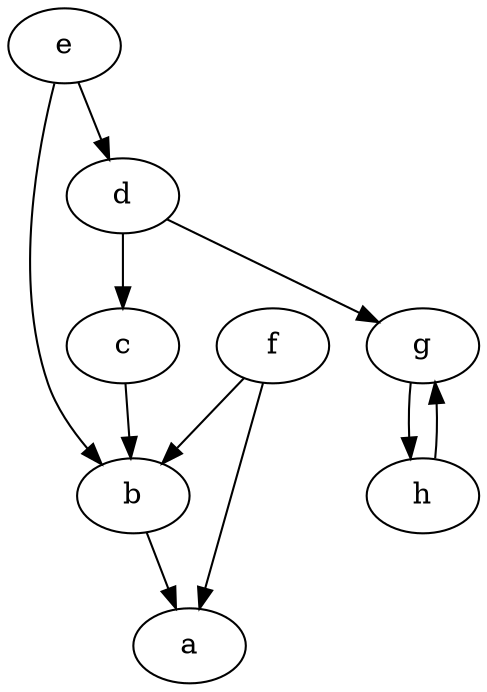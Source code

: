 digraph G {
    "b" -> "a"[dir=forward];
    "f" -> "a"[dir=forward];
    "f" -> "b"[dir=forward];
    "c" -> "b"[dir=forward];
    "e" -> "b"[dir=forward];
    "d" -> "c"[dir=forward];
    "e" -> "d"[dir=forward];
    "d" -> "g"[dir=forward];
    "g" -> "h"[dir=forward];
    "h" -> "g"[dir=forward];
}
